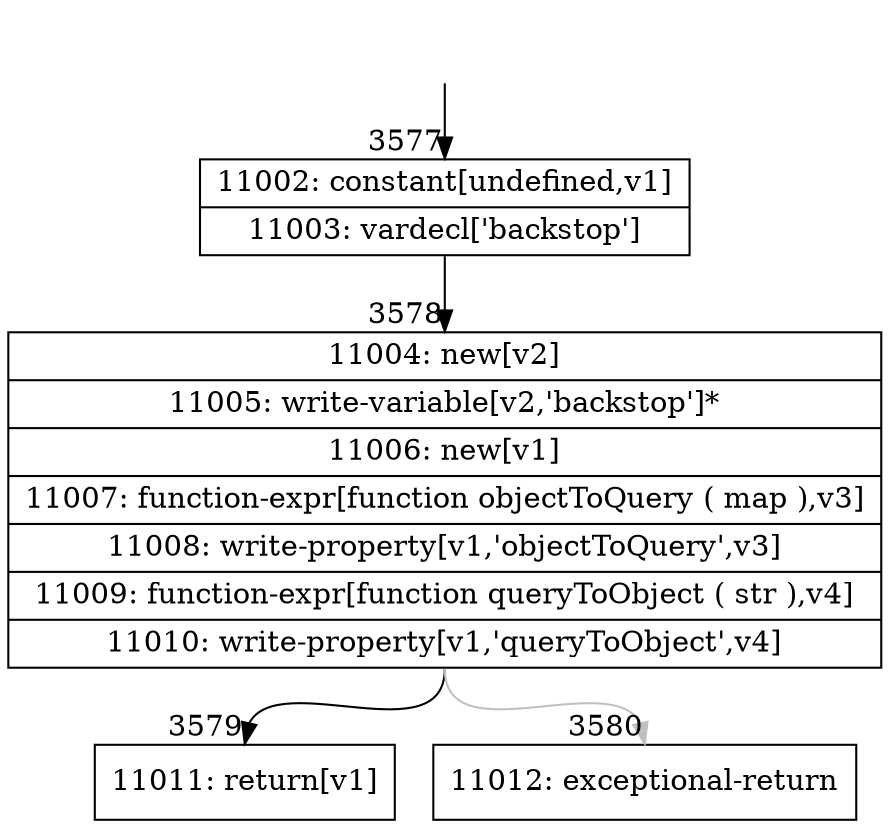 digraph {
rankdir="TD"
BB_entry230[shape=none,label=""];
BB_entry230 -> BB3577 [tailport=s, headport=n, headlabel="    3577"]
BB3577 [shape=record label="{11002: constant[undefined,v1]|11003: vardecl['backstop']}" ] 
BB3577 -> BB3578 [tailport=s, headport=n, headlabel="      3578"]
BB3578 [shape=record label="{11004: new[v2]|11005: write-variable[v2,'backstop']*|11006: new[v1]|11007: function-expr[function objectToQuery ( map ),v3]|11008: write-property[v1,'objectToQuery',v3]|11009: function-expr[function queryToObject ( str ),v4]|11010: write-property[v1,'queryToObject',v4]}" ] 
BB3578 -> BB3579 [tailport=s, headport=n, headlabel="      3579"]
BB3578 -> BB3580 [tailport=s, headport=n, color=gray, headlabel="      3580"]
BB3579 [shape=record label="{11011: return[v1]}" ] 
BB3580 [shape=record label="{11012: exceptional-return}" ] 
//#$~ 4399
}
